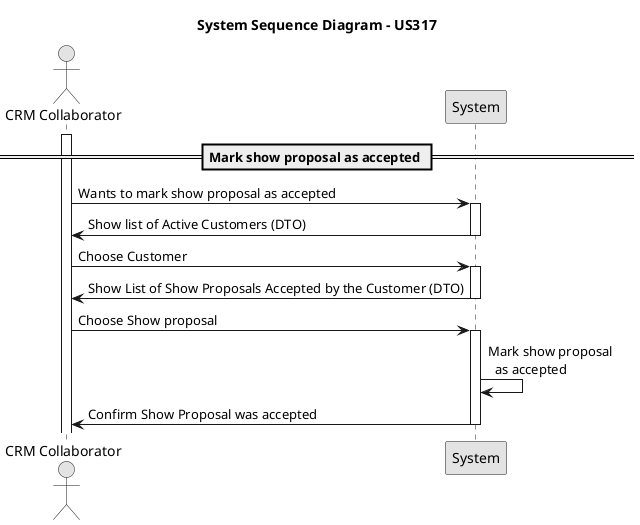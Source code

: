 @startuml
skinparam monochrome true
skinparam packageStyle rectangle
skinparam shadowing false

actor "CRM Collaborator" as crmCollaborator
participant "System" as system

title System Sequence Diagram - US317

== Mark show proposal as accepted ==
activate crmCollaborator

crmCollaborator -> system : Wants to mark show proposal as accepted
activate system

system -> crmCollaborator: Show list of Active Customers (DTO)
deactivate system

crmCollaborator -> system: Choose Customer
activate system

system -> crmCollaborator :  Show List of Show Proposals Accepted by the Customer (DTO)
deactivate system
crmCollaborator -> system : Choose Show proposal

activate system
system -> system: Mark show proposal\n  as accepted
system -> crmCollaborator : Confirm Show Proposal was accepted
deactivate system



@enduml
